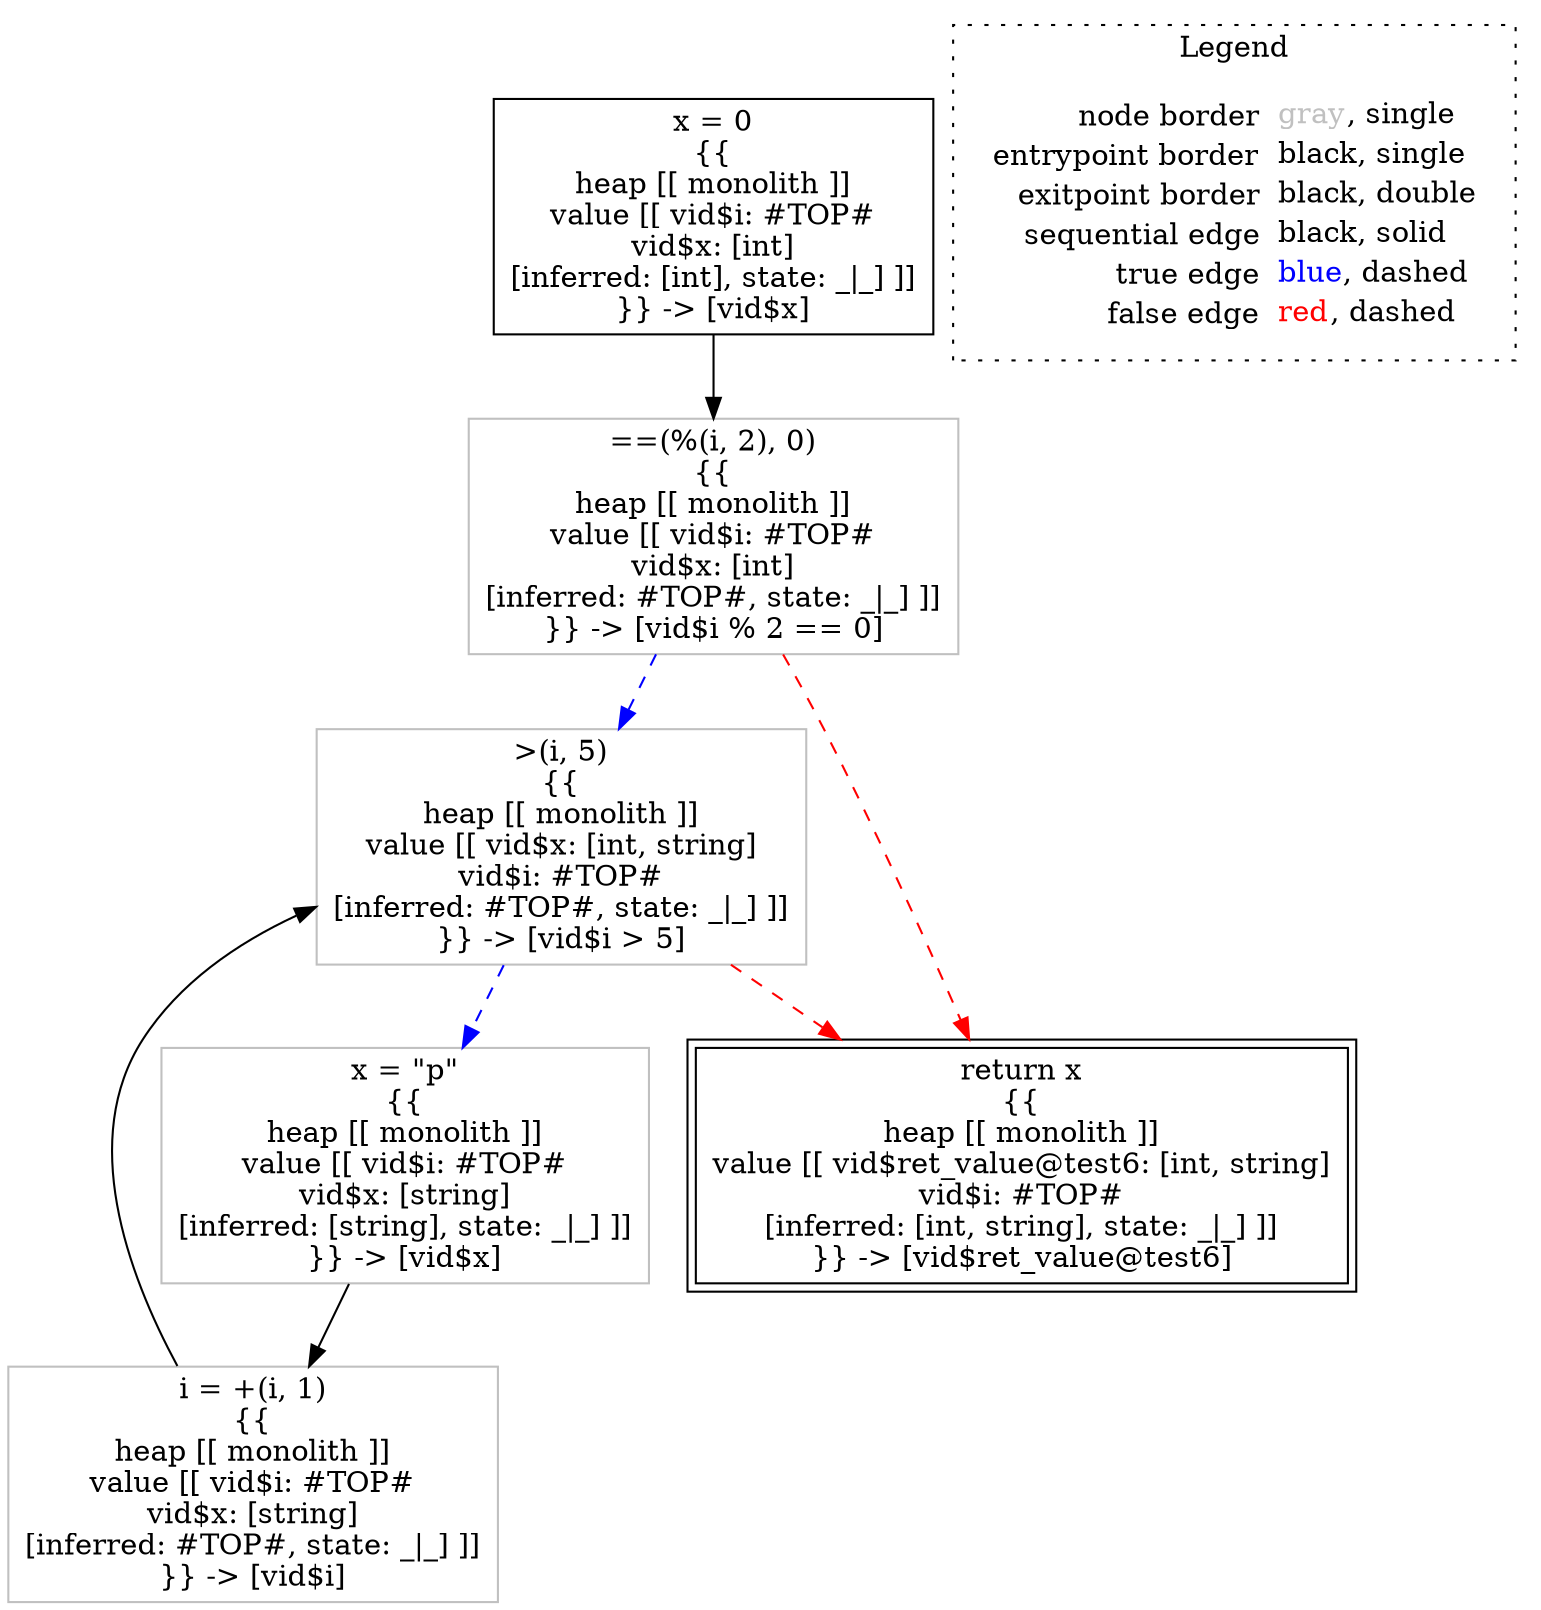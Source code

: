 digraph {
	"node0" [shape="rect",color="black",label=<x = 0<BR/>{{<BR/>heap [[ monolith ]]<BR/>value [[ vid$i: #TOP#<BR/>vid$x: [int]<BR/>[inferred: [int], state: _|_] ]]<BR/>}} -&gt; [vid$x]>];
	"node1" [shape="rect",color="gray",label=<i = +(i, 1)<BR/>{{<BR/>heap [[ monolith ]]<BR/>value [[ vid$i: #TOP#<BR/>vid$x: [string]<BR/>[inferred: #TOP#, state: _|_] ]]<BR/>}} -&gt; [vid$i]>];
	"node2" [shape="rect",color="gray",label=<==(%(i, 2), 0)<BR/>{{<BR/>heap [[ monolith ]]<BR/>value [[ vid$i: #TOP#<BR/>vid$x: [int]<BR/>[inferred: #TOP#, state: _|_] ]]<BR/>}} -&gt; [vid$i % 2 == 0]>];
	"node3" [shape="rect",color="gray",label=<&gt;(i, 5)<BR/>{{<BR/>heap [[ monolith ]]<BR/>value [[ vid$x: [int, string]<BR/>vid$i: #TOP#<BR/>[inferred: #TOP#, state: _|_] ]]<BR/>}} -&gt; [vid$i &gt; 5]>];
	"node4" [shape="rect",color="gray",label=<x = &quot;p&quot;<BR/>{{<BR/>heap [[ monolith ]]<BR/>value [[ vid$i: #TOP#<BR/>vid$x: [string]<BR/>[inferred: [string], state: _|_] ]]<BR/>}} -&gt; [vid$x]>];
	"node5" [shape="rect",color="black",peripheries="2",label=<return x<BR/>{{<BR/>heap [[ monolith ]]<BR/>value [[ vid$ret_value@test6: [int, string]<BR/>vid$i: #TOP#<BR/>[inferred: [int, string], state: _|_] ]]<BR/>}} -&gt; [vid$ret_value@test6]>];
	"node1" -> "node3" [color="black"];
	"node2" -> "node3" [color="blue",style="dashed"];
	"node2" -> "node5" [color="red",style="dashed"];
	"node3" -> "node4" [color="blue",style="dashed"];
	"node3" -> "node5" [color="red",style="dashed"];
	"node0" -> "node2" [color="black"];
	"node4" -> "node1" [color="black"];
subgraph cluster_legend {
	label="Legend";
	style=dotted;
	node [shape=plaintext];
	"legend" [label=<<table border="0" cellpadding="2" cellspacing="0" cellborder="0"><tr><td align="right">node border&nbsp;</td><td align="left"><font color="gray">gray</font>, single</td></tr><tr><td align="right">entrypoint border&nbsp;</td><td align="left"><font color="black">black</font>, single</td></tr><tr><td align="right">exitpoint border&nbsp;</td><td align="left"><font color="black">black</font>, double</td></tr><tr><td align="right">sequential edge&nbsp;</td><td align="left"><font color="black">black</font>, solid</td></tr><tr><td align="right">true edge&nbsp;</td><td align="left"><font color="blue">blue</font>, dashed</td></tr><tr><td align="right">false edge&nbsp;</td><td align="left"><font color="red">red</font>, dashed</td></tr></table>>];
}

}
